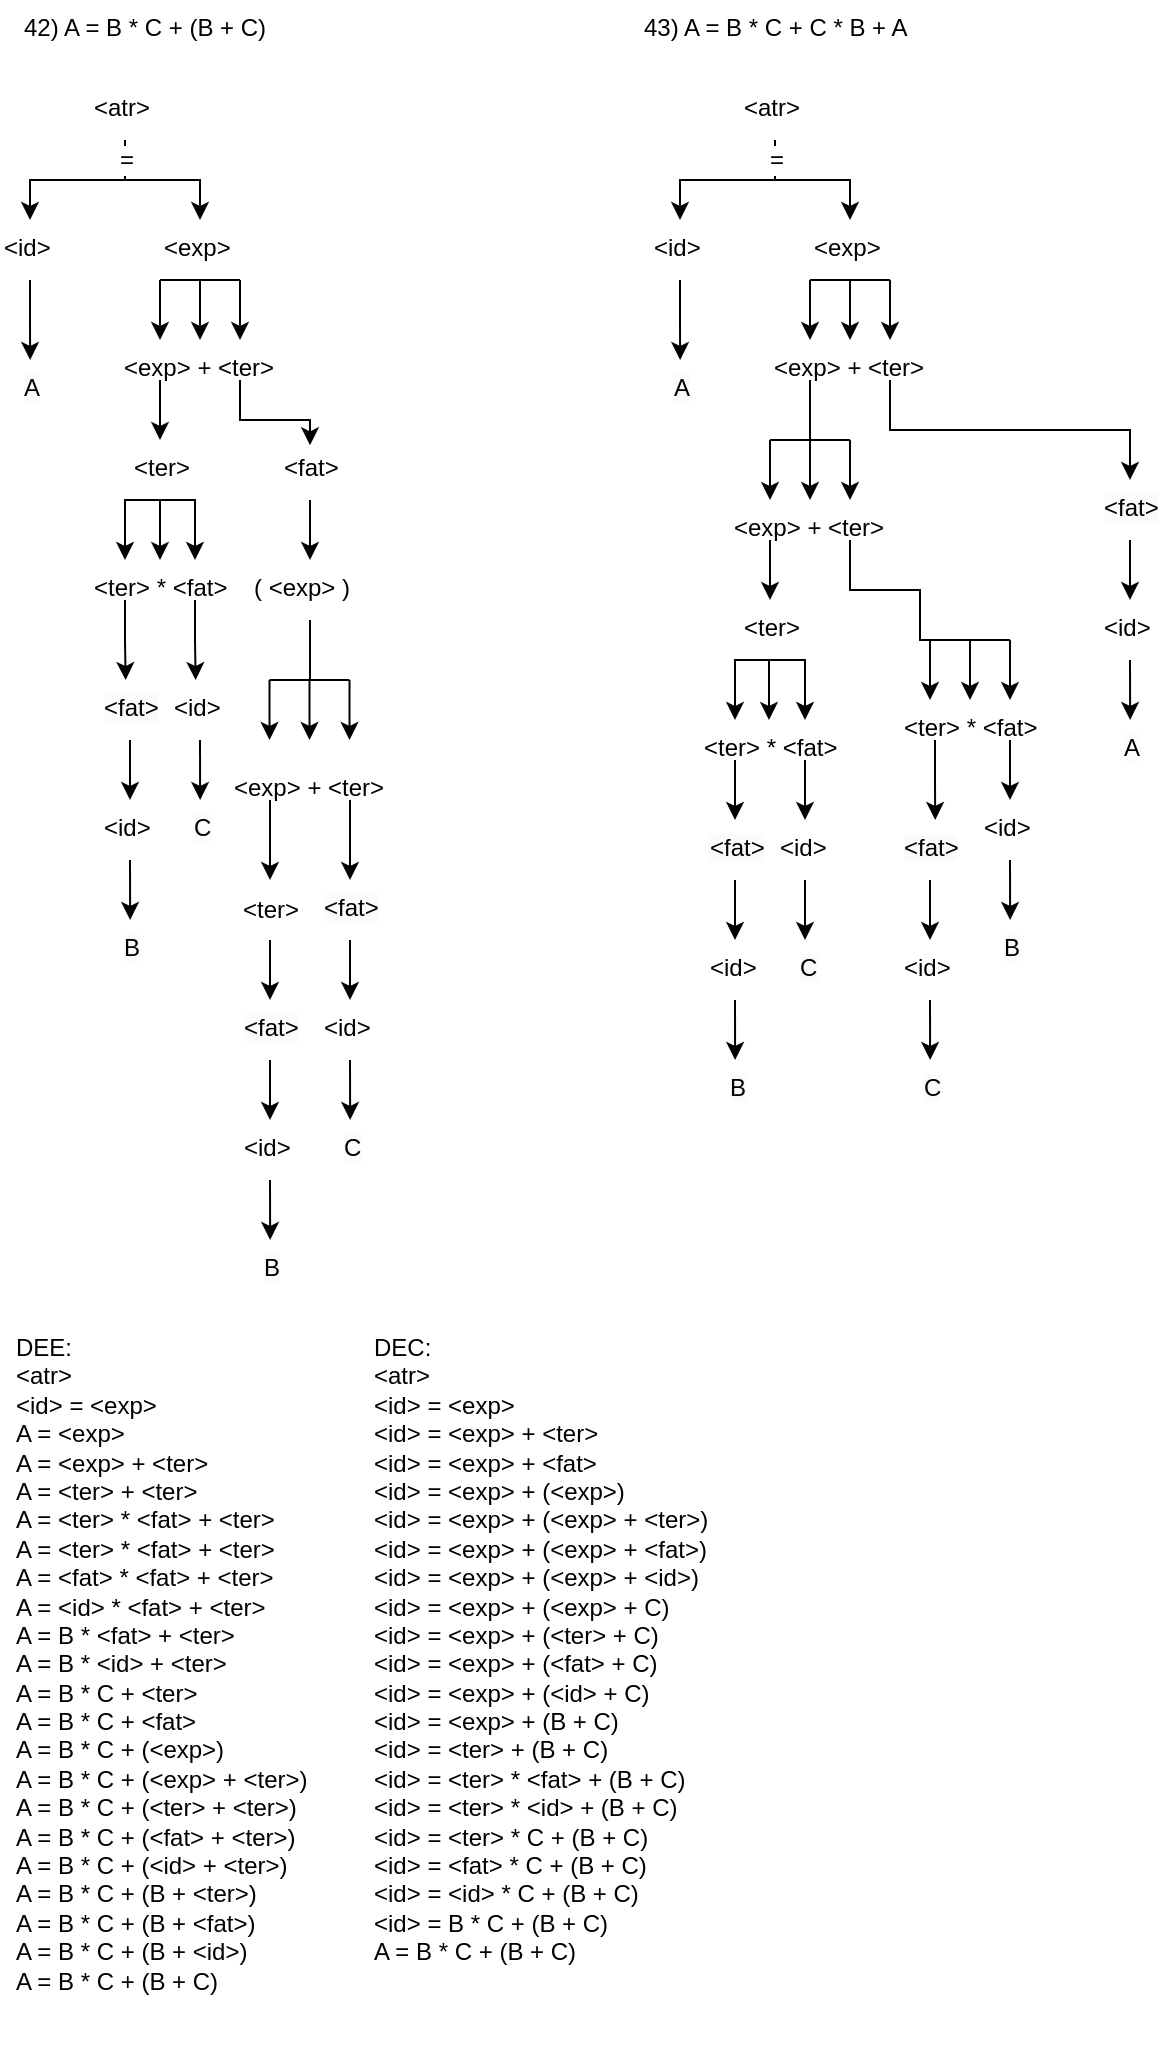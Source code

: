 <mxfile version="24.2.0" type="github">
  <diagram name="Página-1" id="7CKwikOJ7WSuvlhB8NjQ">
    <mxGraphModel dx="868" dy="468" grid="1" gridSize="10" guides="1" tooltips="1" connect="1" arrows="1" fold="1" page="1" pageScale="1" pageWidth="827" pageHeight="1169" math="0" shadow="0">
      <root>
        <mxCell id="0" />
        <mxCell id="1" parent="0" />
        <mxCell id="ya6__EAlXVEsQqQnVI8f-1" value="42) A = B * C + (B + C)" style="text;whiteSpace=wrap;html=1;" parent="1" vertex="1">
          <mxGeometry x="10" width="130" height="40" as="geometry" />
        </mxCell>
        <mxCell id="ya6__EAlXVEsQqQnVI8f-13" style="edgeStyle=orthogonalEdgeStyle;rounded=0;orthogonalLoop=1;jettySize=auto;html=1;exitX=0.5;exitY=1;exitDx=0;exitDy=0;entryX=0.5;entryY=0;entryDx=0;entryDy=0;" parent="1" source="ya6__EAlXVEsQqQnVI8f-2" target="ya6__EAlXVEsQqQnVI8f-3" edge="1">
          <mxGeometry relative="1" as="geometry" />
        </mxCell>
        <mxCell id="ya6__EAlXVEsQqQnVI8f-14" style="edgeStyle=orthogonalEdgeStyle;rounded=0;orthogonalLoop=1;jettySize=auto;html=1;exitX=0.5;exitY=1;exitDx=0;exitDy=0;entryX=0.5;entryY=0;entryDx=0;entryDy=0;" parent="1" source="ya6__EAlXVEsQqQnVI8f-2" target="ya6__EAlXVEsQqQnVI8f-4" edge="1">
          <mxGeometry relative="1" as="geometry">
            <Array as="points">
              <mxPoint x="63" y="90" />
              <mxPoint x="100" y="90" />
            </Array>
          </mxGeometry>
        </mxCell>
        <mxCell id="ya6__EAlXVEsQqQnVI8f-42" value="&lt;font style=&quot;font-size: 12px;&quot;&gt;=&lt;/font&gt;" style="edgeLabel;html=1;align=center;verticalAlign=middle;resizable=0;points=[];" parent="ya6__EAlXVEsQqQnVI8f-14" vertex="1" connectable="0">
          <mxGeometry x="-0.716" y="1" relative="1" as="geometry">
            <mxPoint x="-1" y="-1" as="offset" />
          </mxGeometry>
        </mxCell>
        <mxCell id="ya6__EAlXVEsQqQnVI8f-2" value="&amp;lt;atr&amp;gt;" style="text;whiteSpace=wrap;html=1;" parent="1" vertex="1">
          <mxGeometry x="45" y="40" width="35" height="30" as="geometry" />
        </mxCell>
        <mxCell id="ZCPihoy_lIyPwxzsgWCn-16" style="edgeStyle=orthogonalEdgeStyle;rounded=0;orthogonalLoop=1;jettySize=auto;html=1;exitX=0.5;exitY=1;exitDx=0;exitDy=0;" edge="1" parent="1" source="ya6__EAlXVEsQqQnVI8f-3">
          <mxGeometry relative="1" as="geometry">
            <mxPoint x="15.069" y="180" as="targetPoint" />
          </mxGeometry>
        </mxCell>
        <mxCell id="ya6__EAlXVEsQqQnVI8f-3" value="&amp;lt;id&amp;gt;" style="text;whiteSpace=wrap;html=1;" parent="1" vertex="1">
          <mxGeometry y="110" width="30" height="30" as="geometry" />
        </mxCell>
        <mxCell id="ya6__EAlXVEsQqQnVI8f-17" style="edgeStyle=orthogonalEdgeStyle;rounded=0;orthogonalLoop=1;jettySize=auto;html=1;exitX=0.5;exitY=1;exitDx=0;exitDy=0;entryX=0.5;entryY=0;entryDx=0;entryDy=0;" parent="1" source="ya6__EAlXVEsQqQnVI8f-4" target="ya6__EAlXVEsQqQnVI8f-16" edge="1">
          <mxGeometry relative="1" as="geometry" />
        </mxCell>
        <mxCell id="ya6__EAlXVEsQqQnVI8f-19" style="edgeStyle=orthogonalEdgeStyle;rounded=0;orthogonalLoop=1;jettySize=auto;html=1;exitX=1;exitY=1;exitDx=0;exitDy=0;entryX=0.75;entryY=0;entryDx=0;entryDy=0;" parent="1" source="ya6__EAlXVEsQqQnVI8f-4" target="ya6__EAlXVEsQqQnVI8f-16" edge="1">
          <mxGeometry relative="1" as="geometry" />
        </mxCell>
        <mxCell id="ya6__EAlXVEsQqQnVI8f-21" style="edgeStyle=orthogonalEdgeStyle;rounded=0;orthogonalLoop=1;jettySize=auto;html=1;exitX=0;exitY=1;exitDx=0;exitDy=0;entryX=0.25;entryY=0;entryDx=0;entryDy=0;" parent="1" source="ya6__EAlXVEsQqQnVI8f-4" target="ya6__EAlXVEsQqQnVI8f-16" edge="1">
          <mxGeometry relative="1" as="geometry" />
        </mxCell>
        <mxCell id="ya6__EAlXVEsQqQnVI8f-25" style="edgeStyle=none;rounded=0;orthogonalLoop=1;jettySize=auto;html=1;exitX=0;exitY=1;exitDx=0;exitDy=0;endArrow=none;endFill=0;entryX=1;entryY=1;entryDx=0;entryDy=0;" parent="1" source="ya6__EAlXVEsQqQnVI8f-4" target="ya6__EAlXVEsQqQnVI8f-4" edge="1">
          <mxGeometry relative="1" as="geometry">
            <mxPoint x="130" y="140" as="targetPoint" />
          </mxGeometry>
        </mxCell>
        <mxCell id="ya6__EAlXVEsQqQnVI8f-4" value="&amp;lt;exp&amp;gt;" style="text;whiteSpace=wrap;html=1;" parent="1" vertex="1">
          <mxGeometry x="80" y="110" width="40" height="30" as="geometry" />
        </mxCell>
        <mxCell id="ya6__EAlXVEsQqQnVI8f-45" style="edgeStyle=orthogonalEdgeStyle;rounded=0;orthogonalLoop=1;jettySize=auto;html=1;exitX=0.25;exitY=1;exitDx=0;exitDy=0;" parent="1" source="ya6__EAlXVEsQqQnVI8f-16" edge="1">
          <mxGeometry relative="1" as="geometry">
            <mxPoint x="80" y="220" as="targetPoint" />
          </mxGeometry>
        </mxCell>
        <mxCell id="ya6__EAlXVEsQqQnVI8f-16" value="&amp;lt;exp&amp;gt; + &amp;lt;ter&amp;gt;" style="text;whiteSpace=wrap;html=1;" parent="1" vertex="1">
          <mxGeometry x="60" y="170" width="80" height="20" as="geometry" />
        </mxCell>
        <mxCell id="ya6__EAlXVEsQqQnVI8f-44" style="edgeStyle=orthogonalEdgeStyle;rounded=0;orthogonalLoop=1;jettySize=auto;html=1;exitX=0.5;exitY=1;exitDx=0;exitDy=0;" parent="1" source="ya6__EAlXVEsQqQnVI8f-4" target="ya6__EAlXVEsQqQnVI8f-4" edge="1">
          <mxGeometry relative="1" as="geometry" />
        </mxCell>
        <mxCell id="ya6__EAlXVEsQqQnVI8f-47" style="edgeStyle=orthogonalEdgeStyle;rounded=0;orthogonalLoop=1;jettySize=auto;html=1;exitX=0.5;exitY=1;exitDx=0;exitDy=0;entryX=0.5;entryY=0;entryDx=0;entryDy=0;" parent="1" source="ya6__EAlXVEsQqQnVI8f-51" target="ya6__EAlXVEsQqQnVI8f-52" edge="1">
          <mxGeometry relative="1" as="geometry" />
        </mxCell>
        <mxCell id="ya6__EAlXVEsQqQnVI8f-48" style="edgeStyle=orthogonalEdgeStyle;rounded=0;orthogonalLoop=1;jettySize=auto;html=1;exitX=1;exitY=1;exitDx=0;exitDy=0;entryX=0.75;entryY=0;entryDx=0;entryDy=0;" parent="1" source="ya6__EAlXVEsQqQnVI8f-51" target="ya6__EAlXVEsQqQnVI8f-52" edge="1">
          <mxGeometry relative="1" as="geometry" />
        </mxCell>
        <mxCell id="ya6__EAlXVEsQqQnVI8f-49" style="edgeStyle=orthogonalEdgeStyle;rounded=0;orthogonalLoop=1;jettySize=auto;html=1;exitX=0;exitY=1;exitDx=0;exitDy=0;entryX=0.25;entryY=0;entryDx=0;entryDy=0;" parent="1" source="ya6__EAlXVEsQqQnVI8f-51" target="ya6__EAlXVEsQqQnVI8f-52" edge="1">
          <mxGeometry relative="1" as="geometry" />
        </mxCell>
        <mxCell id="ya6__EAlXVEsQqQnVI8f-50" style="edgeStyle=none;rounded=0;orthogonalLoop=1;jettySize=auto;html=1;exitX=0;exitY=1;exitDx=0;exitDy=0;endArrow=none;endFill=0;entryX=1;entryY=1;entryDx=0;entryDy=0;" parent="1" source="ya6__EAlXVEsQqQnVI8f-51" target="ya6__EAlXVEsQqQnVI8f-51" edge="1">
          <mxGeometry relative="1" as="geometry">
            <mxPoint x="115" y="250" as="targetPoint" />
          </mxGeometry>
        </mxCell>
        <mxCell id="ya6__EAlXVEsQqQnVI8f-51" value="&amp;lt;ter&amp;gt;" style="text;whiteSpace=wrap;html=1;" parent="1" vertex="1">
          <mxGeometry x="65" y="220" width="30" height="30" as="geometry" />
        </mxCell>
        <mxCell id="ZCPihoy_lIyPwxzsgWCn-20" style="edgeStyle=orthogonalEdgeStyle;rounded=0;orthogonalLoop=1;jettySize=auto;html=1;exitX=0.25;exitY=1;exitDx=0;exitDy=0;" edge="1" parent="1" source="ya6__EAlXVEsQqQnVI8f-52">
          <mxGeometry relative="1" as="geometry">
            <mxPoint x="62.833" y="340" as="targetPoint" />
          </mxGeometry>
        </mxCell>
        <mxCell id="ZCPihoy_lIyPwxzsgWCn-21" style="edgeStyle=orthogonalEdgeStyle;rounded=0;orthogonalLoop=1;jettySize=auto;html=1;exitX=0.75;exitY=1;exitDx=0;exitDy=0;" edge="1" parent="1" source="ya6__EAlXVEsQqQnVI8f-52">
          <mxGeometry relative="1" as="geometry">
            <mxPoint x="97.833" y="340" as="targetPoint" />
          </mxGeometry>
        </mxCell>
        <mxCell id="ya6__EAlXVEsQqQnVI8f-52" value="&amp;lt;ter&amp;gt; * &amp;lt;fat&amp;gt;" style="text;whiteSpace=wrap;html=1;" parent="1" vertex="1">
          <mxGeometry x="45" y="280" width="70" height="20" as="geometry" />
        </mxCell>
        <mxCell id="ya6__EAlXVEsQqQnVI8f-53" style="edgeStyle=orthogonalEdgeStyle;rounded=0;orthogonalLoop=1;jettySize=auto;html=1;exitX=0.5;exitY=1;exitDx=0;exitDy=0;" parent="1" source="ya6__EAlXVEsQqQnVI8f-51" target="ya6__EAlXVEsQqQnVI8f-51" edge="1">
          <mxGeometry relative="1" as="geometry" />
        </mxCell>
        <mxCell id="ya6__EAlXVEsQqQnVI8f-70" style="edgeStyle=orthogonalEdgeStyle;rounded=0;orthogonalLoop=1;jettySize=auto;html=1;exitX=0.5;exitY=1;exitDx=0;exitDy=0;" parent="1" source="ya6__EAlXVEsQqQnVI8f-58" target="ya6__EAlXVEsQqQnVI8f-62" edge="1">
          <mxGeometry relative="1" as="geometry" />
        </mxCell>
        <mxCell id="ya6__EAlXVEsQqQnVI8f-58" value="&amp;lt;fat&amp;gt;" style="text;whiteSpace=wrap;html=1;" parent="1" vertex="1">
          <mxGeometry x="140" y="220" width="30" height="30" as="geometry" />
        </mxCell>
        <mxCell id="ya6__EAlXVEsQqQnVI8f-61" style="edgeStyle=orthogonalEdgeStyle;rounded=0;orthogonalLoop=1;jettySize=auto;html=1;exitX=0.75;exitY=1;exitDx=0;exitDy=0;entryX=0.5;entryY=0.089;entryDx=0;entryDy=0;entryPerimeter=0;" parent="1" source="ya6__EAlXVEsQqQnVI8f-16" target="ya6__EAlXVEsQqQnVI8f-58" edge="1">
          <mxGeometry relative="1" as="geometry" />
        </mxCell>
        <mxCell id="ZCPihoy_lIyPwxzsgWCn-12" style="edgeStyle=orthogonalEdgeStyle;rounded=0;orthogonalLoop=1;jettySize=auto;html=1;exitX=0.5;exitY=1;exitDx=0;exitDy=0;endArrow=none;endFill=0;" edge="1" parent="1" source="ya6__EAlXVEsQqQnVI8f-62">
          <mxGeometry relative="1" as="geometry">
            <mxPoint x="155" y="340" as="targetPoint" />
          </mxGeometry>
        </mxCell>
        <mxCell id="ya6__EAlXVEsQqQnVI8f-62" value="( &amp;lt;exp&amp;gt; )" style="text;whiteSpace=wrap;html=1;" parent="1" vertex="1">
          <mxGeometry x="125" y="280" width="60" height="30" as="geometry" />
        </mxCell>
        <mxCell id="ZCPihoy_lIyPwxzsgWCn-1" style="edgeStyle=orthogonalEdgeStyle;rounded=0;orthogonalLoop=1;jettySize=auto;html=1;exitX=0.5;exitY=1;exitDx=0;exitDy=0;entryX=0.5;entryY=0;entryDx=0;entryDy=0;" edge="1" parent="1">
          <mxGeometry relative="1" as="geometry">
            <mxPoint x="154.76" y="340" as="sourcePoint" />
            <mxPoint x="154.76" y="370" as="targetPoint" />
          </mxGeometry>
        </mxCell>
        <mxCell id="ZCPihoy_lIyPwxzsgWCn-2" style="edgeStyle=orthogonalEdgeStyle;rounded=0;orthogonalLoop=1;jettySize=auto;html=1;exitX=1;exitY=1;exitDx=0;exitDy=0;entryX=0.75;entryY=0;entryDx=0;entryDy=0;" edge="1" parent="1">
          <mxGeometry relative="1" as="geometry">
            <mxPoint x="174.76" y="340" as="sourcePoint" />
            <mxPoint x="174.76" y="370" as="targetPoint" />
          </mxGeometry>
        </mxCell>
        <mxCell id="ZCPihoy_lIyPwxzsgWCn-3" style="edgeStyle=orthogonalEdgeStyle;rounded=0;orthogonalLoop=1;jettySize=auto;html=1;exitX=0;exitY=1;exitDx=0;exitDy=0;entryX=0.25;entryY=0;entryDx=0;entryDy=0;" edge="1" parent="1">
          <mxGeometry relative="1" as="geometry">
            <mxPoint x="134.76" y="340" as="sourcePoint" />
            <mxPoint x="134.76" y="370" as="targetPoint" />
          </mxGeometry>
        </mxCell>
        <mxCell id="ZCPihoy_lIyPwxzsgWCn-4" style="edgeStyle=none;rounded=0;orthogonalLoop=1;jettySize=auto;html=1;exitX=0;exitY=1;exitDx=0;exitDy=0;endArrow=none;endFill=0;entryX=1;entryY=1;entryDx=0;entryDy=0;" edge="1" parent="1">
          <mxGeometry relative="1" as="geometry">
            <mxPoint x="174.76" y="340" as="targetPoint" />
            <mxPoint x="134.76" y="340" as="sourcePoint" />
          </mxGeometry>
        </mxCell>
        <mxCell id="ZCPihoy_lIyPwxzsgWCn-36" style="edgeStyle=orthogonalEdgeStyle;rounded=0;orthogonalLoop=1;jettySize=auto;html=1;exitX=0.25;exitY=1;exitDx=0;exitDy=0;" edge="1" parent="1" source="ZCPihoy_lIyPwxzsgWCn-6" target="ZCPihoy_lIyPwxzsgWCn-35">
          <mxGeometry relative="1" as="geometry" />
        </mxCell>
        <mxCell id="ZCPihoy_lIyPwxzsgWCn-50" style="edgeStyle=orthogonalEdgeStyle;rounded=0;orthogonalLoop=1;jettySize=auto;html=1;exitX=0.75;exitY=1;exitDx=0;exitDy=0;entryX=0.5;entryY=0;entryDx=0;entryDy=0;" edge="1" parent="1" source="ZCPihoy_lIyPwxzsgWCn-6" target="ZCPihoy_lIyPwxzsgWCn-46">
          <mxGeometry relative="1" as="geometry" />
        </mxCell>
        <mxCell id="ZCPihoy_lIyPwxzsgWCn-6" value="&amp;lt;exp&amp;gt; + &amp;lt;ter&amp;gt;" style="text;whiteSpace=wrap;html=1;" vertex="1" parent="1">
          <mxGeometry x="115" y="380" width="80" height="20" as="geometry" />
        </mxCell>
        <mxCell id="ZCPihoy_lIyPwxzsgWCn-7" style="edgeStyle=orthogonalEdgeStyle;rounded=0;orthogonalLoop=1;jettySize=auto;html=1;exitX=0.5;exitY=1;exitDx=0;exitDy=0;" edge="1" parent="1">
          <mxGeometry relative="1" as="geometry">
            <mxPoint x="154.76" y="340" as="sourcePoint" />
            <mxPoint x="154.76" y="340" as="targetPoint" />
          </mxGeometry>
        </mxCell>
        <mxCell id="ZCPihoy_lIyPwxzsgWCn-17" value="&lt;span style=&quot;color: rgb(0, 0, 0); font-family: Helvetica; font-size: 12px; font-style: normal; font-variant-ligatures: normal; font-variant-caps: normal; font-weight: 400; letter-spacing: normal; orphans: 2; text-align: left; text-indent: 0px; text-transform: none; widows: 2; word-spacing: 0px; -webkit-text-stroke-width: 0px; white-space: normal; background-color: rgb(251, 251, 251); text-decoration-thickness: initial; text-decoration-style: initial; text-decoration-color: initial; display: inline !important; float: none;&quot;&gt;A&lt;/span&gt;" style="text;whiteSpace=wrap;html=1;" vertex="1" parent="1">
          <mxGeometry x="10" y="180" width="10" height="30" as="geometry" />
        </mxCell>
        <mxCell id="ZCPihoy_lIyPwxzsgWCn-26" style="edgeStyle=orthogonalEdgeStyle;rounded=0;orthogonalLoop=1;jettySize=auto;html=1;exitX=0.5;exitY=1;exitDx=0;exitDy=0;entryX=0.5;entryY=0;entryDx=0;entryDy=0;" edge="1" parent="1" source="ZCPihoy_lIyPwxzsgWCn-22" target="ZCPihoy_lIyPwxzsgWCn-24">
          <mxGeometry relative="1" as="geometry" />
        </mxCell>
        <mxCell id="ZCPihoy_lIyPwxzsgWCn-22" value="&lt;span style=&quot;color: rgb(0, 0, 0); font-family: Helvetica; font-size: 12px; font-style: normal; font-variant-ligatures: normal; font-variant-caps: normal; font-weight: 400; letter-spacing: normal; orphans: 2; text-align: left; text-indent: 0px; text-transform: none; widows: 2; word-spacing: 0px; -webkit-text-stroke-width: 0px; white-space: normal; background-color: rgb(251, 251, 251); text-decoration-thickness: initial; text-decoration-style: initial; text-decoration-color: initial; display: inline !important; float: none;&quot;&gt;&amp;lt;fat&amp;gt;&lt;/span&gt;" style="text;whiteSpace=wrap;html=1;" vertex="1" parent="1">
          <mxGeometry x="50" y="340" width="30" height="30" as="geometry" />
        </mxCell>
        <mxCell id="ZCPihoy_lIyPwxzsgWCn-23" style="edgeStyle=orthogonalEdgeStyle;rounded=0;orthogonalLoop=1;jettySize=auto;html=1;exitX=0.5;exitY=1;exitDx=0;exitDy=0;" edge="1" parent="1" source="ZCPihoy_lIyPwxzsgWCn-24">
          <mxGeometry relative="1" as="geometry">
            <mxPoint x="65.069" y="460" as="targetPoint" />
          </mxGeometry>
        </mxCell>
        <mxCell id="ZCPihoy_lIyPwxzsgWCn-24" value="&amp;lt;id&amp;gt;" style="text;whiteSpace=wrap;html=1;" vertex="1" parent="1">
          <mxGeometry x="50" y="400" width="30" height="30" as="geometry" />
        </mxCell>
        <mxCell id="ZCPihoy_lIyPwxzsgWCn-25" value="&lt;span style=&quot;color: rgb(0, 0, 0); font-family: Helvetica; font-size: 12px; font-style: normal; font-variant-ligatures: normal; font-variant-caps: normal; font-weight: 400; letter-spacing: normal; orphans: 2; text-align: left; text-indent: 0px; text-transform: none; widows: 2; word-spacing: 0px; -webkit-text-stroke-width: 0px; white-space: normal; background-color: rgb(251, 251, 251); text-decoration-thickness: initial; text-decoration-style: initial; text-decoration-color: initial; display: inline !important; float: none;&quot;&gt;B&lt;/span&gt;" style="text;whiteSpace=wrap;html=1;" vertex="1" parent="1">
          <mxGeometry x="60" y="460" width="10" height="30" as="geometry" />
        </mxCell>
        <mxCell id="ZCPihoy_lIyPwxzsgWCn-27" style="edgeStyle=orthogonalEdgeStyle;rounded=0;orthogonalLoop=1;jettySize=auto;html=1;exitX=0.5;exitY=1;exitDx=0;exitDy=0;" edge="1" parent="1" source="ZCPihoy_lIyPwxzsgWCn-28">
          <mxGeometry relative="1" as="geometry">
            <mxPoint x="100.069" y="400" as="targetPoint" />
          </mxGeometry>
        </mxCell>
        <mxCell id="ZCPihoy_lIyPwxzsgWCn-28" value="&amp;lt;id&amp;gt;" style="text;whiteSpace=wrap;html=1;" vertex="1" parent="1">
          <mxGeometry x="85" y="340" width="30" height="30" as="geometry" />
        </mxCell>
        <mxCell id="ZCPihoy_lIyPwxzsgWCn-29" value="&lt;span style=&quot;color: rgb(0, 0, 0); font-family: Helvetica; font-size: 12px; font-style: normal; font-variant-ligatures: normal; font-variant-caps: normal; font-weight: 400; letter-spacing: normal; orphans: 2; text-align: left; text-indent: 0px; text-transform: none; widows: 2; word-spacing: 0px; -webkit-text-stroke-width: 0px; white-space: normal; background-color: rgb(251, 251, 251); text-decoration-thickness: initial; text-decoration-style: initial; text-decoration-color: initial; display: inline !important; float: none;&quot;&gt;C&lt;/span&gt;" style="text;whiteSpace=wrap;html=1;" vertex="1" parent="1">
          <mxGeometry x="95" y="400" width="10" height="30" as="geometry" />
        </mxCell>
        <mxCell id="ZCPihoy_lIyPwxzsgWCn-30" style="edgeStyle=orthogonalEdgeStyle;rounded=0;orthogonalLoop=1;jettySize=auto;html=1;exitX=0.5;exitY=1;exitDx=0;exitDy=0;entryX=0.5;entryY=0;entryDx=0;entryDy=0;" edge="1" parent="1" source="ZCPihoy_lIyPwxzsgWCn-31" target="ZCPihoy_lIyPwxzsgWCn-33">
          <mxGeometry relative="1" as="geometry" />
        </mxCell>
        <mxCell id="ZCPihoy_lIyPwxzsgWCn-31" value="&lt;span style=&quot;color: rgb(0, 0, 0); font-family: Helvetica; font-size: 12px; font-style: normal; font-variant-ligatures: normal; font-variant-caps: normal; font-weight: 400; letter-spacing: normal; orphans: 2; text-align: left; text-indent: 0px; text-transform: none; widows: 2; word-spacing: 0px; -webkit-text-stroke-width: 0px; white-space: normal; background-color: rgb(251, 251, 251); text-decoration-thickness: initial; text-decoration-style: initial; text-decoration-color: initial; display: inline !important; float: none;&quot;&gt;&amp;lt;fat&amp;gt;&lt;/span&gt;" style="text;whiteSpace=wrap;html=1;" vertex="1" parent="1">
          <mxGeometry x="120" y="500" width="30" height="30" as="geometry" />
        </mxCell>
        <mxCell id="ZCPihoy_lIyPwxzsgWCn-32" style="edgeStyle=orthogonalEdgeStyle;rounded=0;orthogonalLoop=1;jettySize=auto;html=1;exitX=0.5;exitY=1;exitDx=0;exitDy=0;" edge="1" parent="1" source="ZCPihoy_lIyPwxzsgWCn-33">
          <mxGeometry relative="1" as="geometry">
            <mxPoint x="135.069" y="620" as="targetPoint" />
          </mxGeometry>
        </mxCell>
        <mxCell id="ZCPihoy_lIyPwxzsgWCn-33" value="&amp;lt;id&amp;gt;" style="text;whiteSpace=wrap;html=1;" vertex="1" parent="1">
          <mxGeometry x="120" y="560" width="30" height="30" as="geometry" />
        </mxCell>
        <mxCell id="ZCPihoy_lIyPwxzsgWCn-34" value="&lt;span style=&quot;color: rgb(0, 0, 0); font-family: Helvetica; font-size: 12px; font-style: normal; font-variant-ligatures: normal; font-variant-caps: normal; font-weight: 400; letter-spacing: normal; orphans: 2; text-align: left; text-indent: 0px; text-transform: none; widows: 2; word-spacing: 0px; -webkit-text-stroke-width: 0px; white-space: normal; background-color: rgb(251, 251, 251); text-decoration-thickness: initial; text-decoration-style: initial; text-decoration-color: initial; display: inline !important; float: none;&quot;&gt;B&lt;/span&gt;" style="text;whiteSpace=wrap;html=1;" vertex="1" parent="1">
          <mxGeometry x="130" y="620" width="10" height="30" as="geometry" />
        </mxCell>
        <mxCell id="ZCPihoy_lIyPwxzsgWCn-39" style="edgeStyle=orthogonalEdgeStyle;rounded=0;orthogonalLoop=1;jettySize=auto;html=1;" edge="1" parent="1" source="ZCPihoy_lIyPwxzsgWCn-35" target="ZCPihoy_lIyPwxzsgWCn-31">
          <mxGeometry relative="1" as="geometry" />
        </mxCell>
        <mxCell id="ZCPihoy_lIyPwxzsgWCn-35" value="&amp;lt;ter&amp;gt;" style="text;html=1;align=center;verticalAlign=middle;resizable=0;points=[];autosize=1;strokeColor=none;fillColor=none;" vertex="1" parent="1">
          <mxGeometry x="110" y="440" width="50" height="30" as="geometry" />
        </mxCell>
        <mxCell id="ZCPihoy_lIyPwxzsgWCn-45" style="edgeStyle=orthogonalEdgeStyle;rounded=0;orthogonalLoop=1;jettySize=auto;html=1;exitX=0.5;exitY=1;exitDx=0;exitDy=0;entryX=0.5;entryY=0;entryDx=0;entryDy=0;" edge="1" parent="1" source="ZCPihoy_lIyPwxzsgWCn-46" target="ZCPihoy_lIyPwxzsgWCn-48">
          <mxGeometry relative="1" as="geometry" />
        </mxCell>
        <mxCell id="ZCPihoy_lIyPwxzsgWCn-46" value="&lt;span style=&quot;color: rgb(0, 0, 0); font-family: Helvetica; font-size: 12px; font-style: normal; font-variant-ligatures: normal; font-variant-caps: normal; font-weight: 400; letter-spacing: normal; orphans: 2; text-align: left; text-indent: 0px; text-transform: none; widows: 2; word-spacing: 0px; -webkit-text-stroke-width: 0px; white-space: normal; background-color: rgb(251, 251, 251); text-decoration-thickness: initial; text-decoration-style: initial; text-decoration-color: initial; display: inline !important; float: none;&quot;&gt;&amp;lt;fat&amp;gt;&lt;/span&gt;" style="text;whiteSpace=wrap;html=1;" vertex="1" parent="1">
          <mxGeometry x="160" y="440" width="30" height="30" as="geometry" />
        </mxCell>
        <mxCell id="ZCPihoy_lIyPwxzsgWCn-47" style="edgeStyle=orthogonalEdgeStyle;rounded=0;orthogonalLoop=1;jettySize=auto;html=1;exitX=0.5;exitY=1;exitDx=0;exitDy=0;" edge="1" parent="1" source="ZCPihoy_lIyPwxzsgWCn-48">
          <mxGeometry relative="1" as="geometry">
            <mxPoint x="175.069" y="560" as="targetPoint" />
          </mxGeometry>
        </mxCell>
        <mxCell id="ZCPihoy_lIyPwxzsgWCn-48" value="&amp;lt;id&amp;gt;" style="text;whiteSpace=wrap;html=1;" vertex="1" parent="1">
          <mxGeometry x="160" y="500" width="30" height="30" as="geometry" />
        </mxCell>
        <mxCell id="ZCPihoy_lIyPwxzsgWCn-49" value="&lt;span style=&quot;color: rgb(0, 0, 0); font-family: Helvetica; font-size: 12px; font-style: normal; font-variant-ligatures: normal; font-variant-caps: normal; font-weight: 400; letter-spacing: normal; orphans: 2; text-align: left; text-indent: 0px; text-transform: none; widows: 2; word-spacing: 0px; -webkit-text-stroke-width: 0px; white-space: normal; background-color: rgb(251, 251, 251); text-decoration-thickness: initial; text-decoration-style: initial; text-decoration-color: initial; display: inline !important; float: none;&quot;&gt;C&lt;/span&gt;" style="text;whiteSpace=wrap;html=1;" vertex="1" parent="1">
          <mxGeometry x="170" y="560" width="10" height="30" as="geometry" />
        </mxCell>
        <mxCell id="ZCPihoy_lIyPwxzsgWCn-53" value="DEE:&lt;span style=&quot;background-color: initial; white-space: pre;&quot;&gt;&#x9;&lt;/span&gt;&lt;span style=&quot;background-color: initial; white-space: pre;&quot;&gt;&#x9;&lt;/span&gt;&lt;span style=&quot;background-color: initial; white-space: pre;&quot;&gt;&#x9;&lt;/span&gt;&lt;span style=&quot;background-color: initial; white-space: pre;&quot;&gt;&#x9;&lt;/span&gt;&lt;div&gt;&amp;lt;atr&amp;gt;&lt;br&gt;&amp;lt;id&amp;gt; = &amp;lt;exp&amp;gt;&lt;div&gt;A = &amp;lt;exp&amp;gt;&lt;/div&gt;&lt;div&gt;A = &amp;lt;exp&amp;gt; + &amp;lt;ter&amp;gt;&lt;/div&gt;&lt;div&gt;A = &amp;lt;ter&amp;gt; + &amp;lt;ter&amp;gt;&lt;/div&gt;&lt;div&gt;A = &amp;lt;ter&amp;gt; * &amp;lt;fat&amp;gt; + &amp;lt;ter&amp;gt;&lt;/div&gt;&lt;div&gt;A = &amp;lt;ter&amp;gt; * &amp;lt;fat&amp;gt; + &amp;lt;ter&amp;gt;&lt;/div&gt;&lt;div&gt;A = &amp;lt;fat&amp;gt; * &amp;lt;fat&amp;gt; + &amp;lt;ter&amp;gt;&lt;/div&gt;&lt;div&gt;A = &amp;lt;id&amp;gt; * &amp;lt;fat&amp;gt; + &amp;lt;ter&amp;gt;&lt;/div&gt;&lt;div&gt;A = B * &amp;lt;fat&amp;gt; + &amp;lt;ter&amp;gt;&lt;/div&gt;&lt;div&gt;A = B * &amp;lt;id&amp;gt; + &amp;lt;ter&amp;gt;&lt;/div&gt;&lt;div&gt;A = B * C + &amp;lt;ter&amp;gt;&lt;/div&gt;&lt;div&gt;A = B * C + &amp;lt;fat&amp;gt;&lt;/div&gt;&lt;div&gt;A = B * C + (&amp;lt;exp&amp;gt;)&lt;/div&gt;&lt;div&gt;A = B * C + (&amp;lt;exp&amp;gt; + &amp;lt;ter&amp;gt;)&lt;/div&gt;&lt;div&gt;A = B * C + (&amp;lt;ter&amp;gt; + &amp;lt;ter&amp;gt;)&lt;/div&gt;&lt;div&gt;A = B * C + (&amp;lt;fat&amp;gt; + &amp;lt;ter&amp;gt;)&lt;/div&gt;&lt;div&gt;A = B * C + (&amp;lt;id&amp;gt; + &amp;lt;ter&amp;gt;)&lt;/div&gt;&lt;div&gt;A = B * C + (B + &amp;lt;ter&amp;gt;)&lt;/div&gt;&lt;div&gt;A = B * C + (B + &amp;lt;fat&amp;gt;)&lt;/div&gt;&lt;div&gt;A = B * C + (B + &amp;lt;id&amp;gt;)&lt;/div&gt;&lt;div&gt;A = B * C + (B + C)&lt;br&gt;&lt;br&gt;&lt;/div&gt;&lt;/div&gt;" style="text;html=1;whiteSpace=wrap;overflow=hidden;rounded=0;" vertex="1" parent="1">
          <mxGeometry x="6" y="660" width="164" height="360" as="geometry" />
        </mxCell>
        <mxCell id="ZCPihoy_lIyPwxzsgWCn-54" value="DEC:&lt;span style=&quot;background-color: initial; white-space: pre;&quot;&gt;&#x9;&lt;/span&gt;&lt;span style=&quot;background-color: initial; white-space: pre;&quot;&gt;&#x9;&lt;/span&gt;&lt;span style=&quot;background-color: initial; white-space: pre;&quot;&gt;&#x9;&lt;/span&gt;&lt;span style=&quot;background-color: initial; white-space: pre;&quot;&gt;&#x9;&lt;/span&gt;&lt;div&gt;&amp;lt;atr&amp;gt;&lt;br&gt;&amp;lt;id&amp;gt; = &amp;lt;exp&amp;gt;&lt;div&gt;&amp;lt;id&amp;gt; =&amp;nbsp;&lt;span style=&quot;background-color: initial;&quot;&gt;&amp;lt;exp&amp;gt; + &amp;lt;ter&amp;gt;&lt;br&gt;&lt;/span&gt;&amp;lt;id&amp;gt; =&amp;nbsp;&lt;span style=&quot;background-color: initial;&quot;&gt;&amp;lt;exp&amp;gt; + &amp;lt;fat&amp;gt;&lt;/span&gt;&lt;span style=&quot;background-color: initial;&quot;&gt;&lt;br&gt;&lt;/span&gt;&lt;/div&gt;&lt;/div&gt;&lt;div&gt;&amp;lt;id&amp;gt; =&amp;nbsp;&lt;span style=&quot;background-color: initial;&quot;&gt;&amp;lt;exp&amp;gt; + (&amp;lt;exp&amp;gt;)&lt;/span&gt;&lt;span style=&quot;background-color: initial;&quot;&gt;&lt;br&gt;&lt;/span&gt;&lt;/div&gt;&lt;div&gt;&amp;lt;id&amp;gt; =&amp;nbsp;&lt;span style=&quot;background-color: initial;&quot;&gt;&amp;lt;exp&amp;gt; + (&amp;lt;exp&amp;gt; + &amp;lt;ter&amp;gt;)&lt;/span&gt;&lt;span style=&quot;background-color: initial;&quot;&gt;&lt;br&gt;&lt;/span&gt;&lt;/div&gt;&lt;div&gt;&amp;lt;id&amp;gt; =&amp;nbsp;&lt;span style=&quot;background-color: initial;&quot;&gt;&amp;lt;exp&amp;gt; + (&amp;lt;exp&amp;gt; + &amp;lt;fat&amp;gt;)&lt;/span&gt;&lt;span style=&quot;background-color: initial;&quot;&gt;&lt;br&gt;&lt;/span&gt;&lt;/div&gt;&lt;div&gt;&amp;lt;id&amp;gt; =&amp;nbsp;&lt;span style=&quot;background-color: initial;&quot;&gt;&amp;lt;exp&amp;gt; + (&amp;lt;exp&amp;gt; + &amp;lt;id&amp;gt;)&lt;/span&gt;&lt;span style=&quot;background-color: initial;&quot;&gt;&lt;br&gt;&lt;/span&gt;&lt;/div&gt;&lt;div&gt;&amp;lt;id&amp;gt; =&amp;nbsp;&lt;span style=&quot;background-color: initial;&quot;&gt;&amp;lt;exp&amp;gt; + (&amp;lt;exp&amp;gt; + C)&lt;/span&gt;&lt;span style=&quot;background-color: initial;&quot;&gt;&lt;br&gt;&lt;/span&gt;&lt;/div&gt;&lt;div&gt;&amp;lt;id&amp;gt; =&amp;nbsp;&lt;span style=&quot;background-color: initial;&quot;&gt;&amp;lt;exp&amp;gt; + (&amp;lt;ter&amp;gt; + C)&lt;/span&gt;&lt;span style=&quot;background-color: initial;&quot;&gt;&lt;br&gt;&lt;/span&gt;&lt;/div&gt;&lt;div&gt;&amp;lt;id&amp;gt; =&amp;nbsp;&lt;span style=&quot;background-color: initial;&quot;&gt;&amp;lt;exp&amp;gt; + (&amp;lt;fat&amp;gt; + C)&lt;/span&gt;&lt;span style=&quot;background-color: initial;&quot;&gt;&lt;br&gt;&lt;/span&gt;&lt;/div&gt;&lt;div&gt;&amp;lt;id&amp;gt; =&amp;nbsp;&lt;span style=&quot;background-color: initial;&quot;&gt;&amp;lt;exp&amp;gt; + (&amp;lt;id&amp;gt; + C)&lt;/span&gt;&lt;span style=&quot;background-color: initial;&quot;&gt;&lt;br&gt;&lt;/span&gt;&lt;/div&gt;&lt;div&gt;&amp;lt;id&amp;gt; =&amp;nbsp;&lt;span style=&quot;background-color: initial;&quot;&gt;&amp;lt;exp&amp;gt; + (B + C)&lt;/span&gt;&lt;span style=&quot;background-color: initial;&quot;&gt;&lt;br&gt;&lt;/span&gt;&lt;/div&gt;&lt;div&gt;&amp;lt;id&amp;gt; =&amp;nbsp;&lt;span style=&quot;background-color: initial;&quot;&gt;&amp;lt;ter&amp;gt; + (B + C)&lt;/span&gt;&lt;span style=&quot;background-color: initial;&quot;&gt;&lt;br&gt;&lt;/span&gt;&lt;/div&gt;&lt;div&gt;&amp;lt;id&amp;gt; =&amp;nbsp;&lt;span style=&quot;background-color: initial;&quot;&gt;&amp;lt;ter&amp;gt; * &amp;lt;fat&amp;gt; + (B + C)&lt;/span&gt;&lt;span style=&quot;background-color: initial;&quot;&gt;&lt;br&gt;&lt;/span&gt;&lt;/div&gt;&lt;div&gt;&amp;lt;id&amp;gt; =&amp;nbsp;&lt;span style=&quot;background-color: initial;&quot;&gt;&amp;lt;ter&amp;gt; * &amp;lt;id&amp;gt; + (B + C)&lt;/span&gt;&lt;span style=&quot;background-color: initial;&quot;&gt;&lt;br&gt;&lt;/span&gt;&lt;/div&gt;&lt;div&gt;&amp;lt;id&amp;gt; =&amp;nbsp;&lt;span style=&quot;background-color: initial;&quot;&gt;&amp;lt;ter&amp;gt; * C + (B + C)&lt;/span&gt;&lt;span style=&quot;background-color: initial;&quot;&gt;&lt;br&gt;&lt;/span&gt;&lt;/div&gt;&lt;div&gt;&amp;lt;id&amp;gt; =&amp;nbsp;&lt;span style=&quot;background-color: initial;&quot;&gt;&amp;lt;fat&amp;gt; * C + (B + C)&lt;/span&gt;&lt;span style=&quot;background-color: initial;&quot;&gt;&lt;br&gt;&lt;/span&gt;&lt;/div&gt;&lt;div&gt;&amp;lt;id&amp;gt; =&amp;nbsp;&lt;span style=&quot;background-color: initial;&quot;&gt;&amp;lt;id&amp;gt; * C + (B + C)&lt;/span&gt;&lt;span style=&quot;background-color: initial;&quot;&gt;&lt;br&gt;&lt;/span&gt;&lt;/div&gt;&lt;div&gt;&amp;lt;id&amp;gt; =&amp;nbsp;&lt;span style=&quot;background-color: initial;&quot;&gt;B * C + (B + C)&lt;/span&gt;&lt;span style=&quot;background-color: initial;&quot;&gt;&lt;br&gt;&lt;/span&gt;&lt;/div&gt;&lt;div&gt;A =&amp;nbsp;&lt;span style=&quot;background-color: initial;&quot;&gt;B * C + (B + C)&lt;/span&gt;&lt;/div&gt;" style="text;html=1;whiteSpace=wrap;overflow=hidden;rounded=0;" vertex="1" parent="1">
          <mxGeometry x="185" y="660" width="200" height="360" as="geometry" />
        </mxCell>
        <mxCell id="ZCPihoy_lIyPwxzsgWCn-56" value="43)  A = B * C + C * B + A" style="text;whiteSpace=wrap;html=1;" vertex="1" parent="1">
          <mxGeometry x="320" width="150" height="40" as="geometry" />
        </mxCell>
        <mxCell id="ZCPihoy_lIyPwxzsgWCn-70" style="edgeStyle=orthogonalEdgeStyle;rounded=0;orthogonalLoop=1;jettySize=auto;html=1;exitX=0.5;exitY=1;exitDx=0;exitDy=0;entryX=0.5;entryY=0;entryDx=0;entryDy=0;" edge="1" parent="1" source="ZCPihoy_lIyPwxzsgWCn-73" target="ZCPihoy_lIyPwxzsgWCn-75">
          <mxGeometry relative="1" as="geometry" />
        </mxCell>
        <mxCell id="ZCPihoy_lIyPwxzsgWCn-71" style="edgeStyle=orthogonalEdgeStyle;rounded=0;orthogonalLoop=1;jettySize=auto;html=1;exitX=0.5;exitY=1;exitDx=0;exitDy=0;entryX=0.5;entryY=0;entryDx=0;entryDy=0;" edge="1" parent="1" source="ZCPihoy_lIyPwxzsgWCn-73" target="ZCPihoy_lIyPwxzsgWCn-80">
          <mxGeometry relative="1" as="geometry">
            <Array as="points">
              <mxPoint x="388" y="90" />
              <mxPoint x="425" y="90" />
            </Array>
          </mxGeometry>
        </mxCell>
        <mxCell id="ZCPihoy_lIyPwxzsgWCn-72" value="&lt;font style=&quot;font-size: 12px;&quot;&gt;=&lt;/font&gt;" style="edgeLabel;html=1;align=center;verticalAlign=middle;resizable=0;points=[];" vertex="1" connectable="0" parent="ZCPihoy_lIyPwxzsgWCn-71">
          <mxGeometry x="-0.716" y="1" relative="1" as="geometry">
            <mxPoint x="-1" y="-1" as="offset" />
          </mxGeometry>
        </mxCell>
        <mxCell id="ZCPihoy_lIyPwxzsgWCn-73" value="&amp;lt;atr&amp;gt;" style="text;whiteSpace=wrap;html=1;" vertex="1" parent="1">
          <mxGeometry x="370" y="40" width="35" height="30" as="geometry" />
        </mxCell>
        <mxCell id="ZCPihoy_lIyPwxzsgWCn-74" style="edgeStyle=orthogonalEdgeStyle;rounded=0;orthogonalLoop=1;jettySize=auto;html=1;exitX=0.5;exitY=1;exitDx=0;exitDy=0;" edge="1" parent="1" source="ZCPihoy_lIyPwxzsgWCn-75">
          <mxGeometry relative="1" as="geometry">
            <mxPoint x="340.069" y="180" as="targetPoint" />
          </mxGeometry>
        </mxCell>
        <mxCell id="ZCPihoy_lIyPwxzsgWCn-75" value="&amp;lt;id&amp;gt;" style="text;whiteSpace=wrap;html=1;" vertex="1" parent="1">
          <mxGeometry x="325" y="110" width="30" height="30" as="geometry" />
        </mxCell>
        <mxCell id="ZCPihoy_lIyPwxzsgWCn-76" style="edgeStyle=orthogonalEdgeStyle;rounded=0;orthogonalLoop=1;jettySize=auto;html=1;exitX=0.5;exitY=1;exitDx=0;exitDy=0;entryX=0.5;entryY=0;entryDx=0;entryDy=0;" edge="1" parent="1" source="ZCPihoy_lIyPwxzsgWCn-80" target="ZCPihoy_lIyPwxzsgWCn-81">
          <mxGeometry relative="1" as="geometry" />
        </mxCell>
        <mxCell id="ZCPihoy_lIyPwxzsgWCn-77" style="edgeStyle=orthogonalEdgeStyle;rounded=0;orthogonalLoop=1;jettySize=auto;html=1;exitX=1;exitY=1;exitDx=0;exitDy=0;entryX=0.75;entryY=0;entryDx=0;entryDy=0;" edge="1" parent="1" source="ZCPihoy_lIyPwxzsgWCn-80" target="ZCPihoy_lIyPwxzsgWCn-81">
          <mxGeometry relative="1" as="geometry" />
        </mxCell>
        <mxCell id="ZCPihoy_lIyPwxzsgWCn-78" style="edgeStyle=orthogonalEdgeStyle;rounded=0;orthogonalLoop=1;jettySize=auto;html=1;exitX=0;exitY=1;exitDx=0;exitDy=0;entryX=0.25;entryY=0;entryDx=0;entryDy=0;" edge="1" parent="1" source="ZCPihoy_lIyPwxzsgWCn-80" target="ZCPihoy_lIyPwxzsgWCn-81">
          <mxGeometry relative="1" as="geometry" />
        </mxCell>
        <mxCell id="ZCPihoy_lIyPwxzsgWCn-79" style="edgeStyle=none;rounded=0;orthogonalLoop=1;jettySize=auto;html=1;exitX=0;exitY=1;exitDx=0;exitDy=0;endArrow=none;endFill=0;entryX=1;entryY=1;entryDx=0;entryDy=0;" edge="1" parent="1" source="ZCPihoy_lIyPwxzsgWCn-80" target="ZCPihoy_lIyPwxzsgWCn-80">
          <mxGeometry relative="1" as="geometry">
            <mxPoint x="455" y="140" as="targetPoint" />
          </mxGeometry>
        </mxCell>
        <mxCell id="ZCPihoy_lIyPwxzsgWCn-80" value="&amp;lt;exp&amp;gt;" style="text;whiteSpace=wrap;html=1;" vertex="1" parent="1">
          <mxGeometry x="405" y="110" width="40" height="30" as="geometry" />
        </mxCell>
        <mxCell id="ZCPihoy_lIyPwxzsgWCn-90" style="edgeStyle=orthogonalEdgeStyle;rounded=0;orthogonalLoop=1;jettySize=auto;html=1;exitX=0.25;exitY=1;exitDx=0;exitDy=0;endArrow=none;endFill=0;" edge="1" parent="1" source="ZCPihoy_lIyPwxzsgWCn-81">
          <mxGeometry relative="1" as="geometry">
            <mxPoint x="405" y="220" as="targetPoint" />
          </mxGeometry>
        </mxCell>
        <mxCell id="ZCPihoy_lIyPwxzsgWCn-213" style="edgeStyle=orthogonalEdgeStyle;rounded=0;orthogonalLoop=1;jettySize=auto;html=1;exitX=0.75;exitY=1;exitDx=0;exitDy=0;entryX=0.5;entryY=0;entryDx=0;entryDy=0;" edge="1" parent="1" source="ZCPihoy_lIyPwxzsgWCn-81" target="ZCPihoy_lIyPwxzsgWCn-215">
          <mxGeometry relative="1" as="geometry">
            <mxPoint x="560" y="240" as="targetPoint" />
          </mxGeometry>
        </mxCell>
        <mxCell id="ZCPihoy_lIyPwxzsgWCn-81" value="&amp;lt;exp&amp;gt; + &amp;lt;ter&amp;gt;" style="text;whiteSpace=wrap;html=1;" vertex="1" parent="1">
          <mxGeometry x="385" y="170" width="80" height="20" as="geometry" />
        </mxCell>
        <mxCell id="ZCPihoy_lIyPwxzsgWCn-82" style="edgeStyle=orthogonalEdgeStyle;rounded=0;orthogonalLoop=1;jettySize=auto;html=1;exitX=0.5;exitY=1;exitDx=0;exitDy=0;" edge="1" parent="1" source="ZCPihoy_lIyPwxzsgWCn-80" target="ZCPihoy_lIyPwxzsgWCn-80">
          <mxGeometry relative="1" as="geometry" />
        </mxCell>
        <mxCell id="ZCPihoy_lIyPwxzsgWCn-83" value="&lt;span style=&quot;color: rgb(0, 0, 0); font-family: Helvetica; font-size: 12px; font-style: normal; font-variant-ligatures: normal; font-variant-caps: normal; font-weight: 400; letter-spacing: normal; orphans: 2; text-align: left; text-indent: 0px; text-transform: none; widows: 2; word-spacing: 0px; -webkit-text-stroke-width: 0px; white-space: normal; background-color: rgb(251, 251, 251); text-decoration-thickness: initial; text-decoration-style: initial; text-decoration-color: initial; display: inline !important; float: none;&quot;&gt;A&lt;/span&gt;" style="text;whiteSpace=wrap;html=1;" vertex="1" parent="1">
          <mxGeometry x="335" y="180" width="10" height="30" as="geometry" />
        </mxCell>
        <mxCell id="ZCPihoy_lIyPwxzsgWCn-85" style="edgeStyle=orthogonalEdgeStyle;rounded=0;orthogonalLoop=1;jettySize=auto;html=1;exitX=0.5;exitY=1;exitDx=0;exitDy=0;entryX=0.5;entryY=0;entryDx=0;entryDy=0;" edge="1" parent="1">
          <mxGeometry relative="1" as="geometry">
            <mxPoint x="405" y="220" as="sourcePoint" />
            <mxPoint x="405" y="250" as="targetPoint" />
          </mxGeometry>
        </mxCell>
        <mxCell id="ZCPihoy_lIyPwxzsgWCn-86" style="edgeStyle=orthogonalEdgeStyle;rounded=0;orthogonalLoop=1;jettySize=auto;html=1;exitX=1;exitY=1;exitDx=0;exitDy=0;entryX=0.75;entryY=0;entryDx=0;entryDy=0;" edge="1" parent="1">
          <mxGeometry relative="1" as="geometry">
            <mxPoint x="425" y="220" as="sourcePoint" />
            <mxPoint x="425" y="250" as="targetPoint" />
          </mxGeometry>
        </mxCell>
        <mxCell id="ZCPihoy_lIyPwxzsgWCn-87" style="edgeStyle=orthogonalEdgeStyle;rounded=0;orthogonalLoop=1;jettySize=auto;html=1;exitX=0;exitY=1;exitDx=0;exitDy=0;entryX=0.25;entryY=0;entryDx=0;entryDy=0;" edge="1" parent="1">
          <mxGeometry relative="1" as="geometry">
            <mxPoint x="385" y="220" as="sourcePoint" />
            <mxPoint x="385" y="250" as="targetPoint" />
          </mxGeometry>
        </mxCell>
        <mxCell id="ZCPihoy_lIyPwxzsgWCn-88" style="edgeStyle=none;rounded=0;orthogonalLoop=1;jettySize=auto;html=1;exitX=0;exitY=1;exitDx=0;exitDy=0;endArrow=none;endFill=0;entryX=1;entryY=1;entryDx=0;entryDy=0;" edge="1" parent="1">
          <mxGeometry relative="1" as="geometry">
            <mxPoint x="425" y="220" as="targetPoint" />
            <mxPoint x="385" y="220" as="sourcePoint" />
          </mxGeometry>
        </mxCell>
        <mxCell id="ZCPihoy_lIyPwxzsgWCn-89" style="edgeStyle=orthogonalEdgeStyle;rounded=0;orthogonalLoop=1;jettySize=auto;html=1;exitX=0.5;exitY=1;exitDx=0;exitDy=0;" edge="1" parent="1">
          <mxGeometry relative="1" as="geometry">
            <mxPoint x="405" y="220" as="sourcePoint" />
            <mxPoint x="405" y="220" as="targetPoint" />
          </mxGeometry>
        </mxCell>
        <mxCell id="ZCPihoy_lIyPwxzsgWCn-168" style="edgeStyle=orthogonalEdgeStyle;rounded=0;orthogonalLoop=1;jettySize=auto;html=1;exitX=0.75;exitY=1;exitDx=0;exitDy=0;endArrow=none;endFill=0;" edge="1" parent="1" source="ZCPihoy_lIyPwxzsgWCn-92">
          <mxGeometry relative="1" as="geometry">
            <mxPoint x="470" y="320" as="targetPoint" />
            <Array as="points">
              <mxPoint x="425" y="295" />
              <mxPoint x="460" y="295" />
              <mxPoint x="460" y="320" />
            </Array>
          </mxGeometry>
        </mxCell>
        <mxCell id="ZCPihoy_lIyPwxzsgWCn-92" value="&amp;lt;exp&amp;gt; + &amp;lt;ter&amp;gt;" style="text;whiteSpace=wrap;html=1;" vertex="1" parent="1">
          <mxGeometry x="365" y="250" width="80" height="20" as="geometry" />
        </mxCell>
        <mxCell id="ZCPihoy_lIyPwxzsgWCn-135" style="edgeStyle=orthogonalEdgeStyle;rounded=0;orthogonalLoop=1;jettySize=auto;html=1;exitX=0.5;exitY=1;exitDx=0;exitDy=0;entryX=0.5;entryY=0;entryDx=0;entryDy=0;" edge="1" parent="1">
          <mxGeometry relative="1" as="geometry">
            <mxPoint x="384.5" y="330" as="sourcePoint" />
            <mxPoint x="384.5" y="360" as="targetPoint" />
          </mxGeometry>
        </mxCell>
        <mxCell id="ZCPihoy_lIyPwxzsgWCn-136" style="edgeStyle=orthogonalEdgeStyle;rounded=0;orthogonalLoop=1;jettySize=auto;html=1;exitX=1;exitY=1;exitDx=0;exitDy=0;entryX=0.75;entryY=0;entryDx=0;entryDy=0;" edge="1" parent="1">
          <mxGeometry relative="1" as="geometry">
            <mxPoint x="399.5" y="330" as="sourcePoint" />
            <mxPoint x="402.5" y="360" as="targetPoint" />
          </mxGeometry>
        </mxCell>
        <mxCell id="ZCPihoy_lIyPwxzsgWCn-137" style="edgeStyle=orthogonalEdgeStyle;rounded=0;orthogonalLoop=1;jettySize=auto;html=1;exitX=0;exitY=1;exitDx=0;exitDy=0;entryX=0.25;entryY=0;entryDx=0;entryDy=0;" edge="1" parent="1">
          <mxGeometry relative="1" as="geometry">
            <mxPoint x="369.5" y="330" as="sourcePoint" />
            <mxPoint x="367.5" y="360" as="targetPoint" />
          </mxGeometry>
        </mxCell>
        <mxCell id="ZCPihoy_lIyPwxzsgWCn-138" style="edgeStyle=none;rounded=0;orthogonalLoop=1;jettySize=auto;html=1;exitX=0;exitY=1;exitDx=0;exitDy=0;endArrow=none;endFill=0;entryX=1;entryY=1;entryDx=0;entryDy=0;" edge="1" parent="1">
          <mxGeometry relative="1" as="geometry">
            <mxPoint x="399.5" y="330" as="targetPoint" />
            <mxPoint x="369.5" y="330" as="sourcePoint" />
          </mxGeometry>
        </mxCell>
        <mxCell id="ZCPihoy_lIyPwxzsgWCn-139" style="edgeStyle=orthogonalEdgeStyle;rounded=0;orthogonalLoop=1;jettySize=auto;html=1;exitX=0.5;exitY=1;exitDx=0;exitDy=0;" edge="1" parent="1">
          <mxGeometry relative="1" as="geometry">
            <mxPoint x="384.5" y="330" as="sourcePoint" />
            <mxPoint x="384.5" y="330" as="targetPoint" />
          </mxGeometry>
        </mxCell>
        <mxCell id="ZCPihoy_lIyPwxzsgWCn-148" style="edgeStyle=orthogonalEdgeStyle;rounded=0;orthogonalLoop=1;jettySize=auto;html=1;exitX=0.25;exitY=1;exitDx=0;exitDy=0;entryX=0.5;entryY=0;entryDx=0;entryDy=0;" edge="1" parent="1" source="ZCPihoy_lIyPwxzsgWCn-141" target="ZCPihoy_lIyPwxzsgWCn-144">
          <mxGeometry relative="1" as="geometry" />
        </mxCell>
        <mxCell id="ZCPihoy_lIyPwxzsgWCn-152" style="edgeStyle=orthogonalEdgeStyle;rounded=0;orthogonalLoop=1;jettySize=auto;html=1;exitX=0.75;exitY=1;exitDx=0;exitDy=0;entryX=0.5;entryY=0;entryDx=0;entryDy=0;" edge="1" parent="1" source="ZCPihoy_lIyPwxzsgWCn-141" target="ZCPihoy_lIyPwxzsgWCn-150">
          <mxGeometry relative="1" as="geometry" />
        </mxCell>
        <mxCell id="ZCPihoy_lIyPwxzsgWCn-141" value="&amp;lt;ter&amp;gt; * &amp;lt;fat&amp;gt;" style="text;whiteSpace=wrap;html=1;" vertex="1" parent="1">
          <mxGeometry x="350" y="360" width="70" height="20" as="geometry" />
        </mxCell>
        <mxCell id="ZCPihoy_lIyPwxzsgWCn-143" style="edgeStyle=orthogonalEdgeStyle;rounded=0;orthogonalLoop=1;jettySize=auto;html=1;exitX=0.5;exitY=1;exitDx=0;exitDy=0;entryX=0.5;entryY=0;entryDx=0;entryDy=0;" edge="1" parent="1" source="ZCPihoy_lIyPwxzsgWCn-144" target="ZCPihoy_lIyPwxzsgWCn-146">
          <mxGeometry relative="1" as="geometry" />
        </mxCell>
        <mxCell id="ZCPihoy_lIyPwxzsgWCn-144" value="&lt;span style=&quot;color: rgb(0, 0, 0); font-family: Helvetica; font-size: 12px; font-style: normal; font-variant-ligatures: normal; font-variant-caps: normal; font-weight: 400; letter-spacing: normal; orphans: 2; text-align: left; text-indent: 0px; text-transform: none; widows: 2; word-spacing: 0px; -webkit-text-stroke-width: 0px; white-space: normal; background-color: rgb(251, 251, 251); text-decoration-thickness: initial; text-decoration-style: initial; text-decoration-color: initial; display: inline !important; float: none;&quot;&gt;&amp;lt;fat&amp;gt;&lt;/span&gt;" style="text;whiteSpace=wrap;html=1;" vertex="1" parent="1">
          <mxGeometry x="352.5" y="410" width="30" height="30" as="geometry" />
        </mxCell>
        <mxCell id="ZCPihoy_lIyPwxzsgWCn-145" style="edgeStyle=orthogonalEdgeStyle;rounded=0;orthogonalLoop=1;jettySize=auto;html=1;exitX=0.5;exitY=1;exitDx=0;exitDy=0;" edge="1" parent="1" source="ZCPihoy_lIyPwxzsgWCn-146">
          <mxGeometry relative="1" as="geometry">
            <mxPoint x="367.569" y="530" as="targetPoint" />
          </mxGeometry>
        </mxCell>
        <mxCell id="ZCPihoy_lIyPwxzsgWCn-146" value="&amp;lt;id&amp;gt;" style="text;whiteSpace=wrap;html=1;" vertex="1" parent="1">
          <mxGeometry x="352.5" y="470" width="30" height="30" as="geometry" />
        </mxCell>
        <mxCell id="ZCPihoy_lIyPwxzsgWCn-147" value="&lt;span style=&quot;color: rgb(0, 0, 0); font-family: Helvetica; font-size: 12px; font-style: normal; font-variant-ligatures: normal; font-variant-caps: normal; font-weight: 400; letter-spacing: normal; orphans: 2; text-align: left; text-indent: 0px; text-transform: none; widows: 2; word-spacing: 0px; -webkit-text-stroke-width: 0px; white-space: normal; background-color: rgb(251, 251, 251); text-decoration-thickness: initial; text-decoration-style: initial; text-decoration-color: initial; display: inline !important; float: none;&quot;&gt;B&lt;/span&gt;" style="text;whiteSpace=wrap;html=1;" vertex="1" parent="1">
          <mxGeometry x="362.5" y="530" width="10" height="30" as="geometry" />
        </mxCell>
        <mxCell id="ZCPihoy_lIyPwxzsgWCn-156" style="edgeStyle=orthogonalEdgeStyle;rounded=0;orthogonalLoop=1;jettySize=auto;html=1;exitX=0.5;exitY=1;exitDx=0;exitDy=0;entryX=0.5;entryY=0;entryDx=0;entryDy=0;" edge="1" parent="1" source="ZCPihoy_lIyPwxzsgWCn-150" target="ZCPihoy_lIyPwxzsgWCn-151">
          <mxGeometry relative="1" as="geometry" />
        </mxCell>
        <mxCell id="ZCPihoy_lIyPwxzsgWCn-150" value="&amp;lt;id&amp;gt;" style="text;whiteSpace=wrap;html=1;" vertex="1" parent="1">
          <mxGeometry x="387.5" y="410" width="30" height="30" as="geometry" />
        </mxCell>
        <mxCell id="ZCPihoy_lIyPwxzsgWCn-151" value="&lt;span style=&quot;color: rgb(0, 0, 0); font-family: Helvetica; font-size: 12px; font-style: normal; font-variant-ligatures: normal; font-variant-caps: normal; font-weight: 400; letter-spacing: normal; orphans: 2; text-align: left; text-indent: 0px; text-transform: none; widows: 2; word-spacing: 0px; -webkit-text-stroke-width: 0px; white-space: normal; background-color: rgb(251, 251, 251); text-decoration-thickness: initial; text-decoration-style: initial; text-decoration-color: initial; display: inline !important; float: none;&quot;&gt;C&lt;/span&gt;" style="text;whiteSpace=wrap;html=1;" vertex="1" parent="1">
          <mxGeometry x="397.5" y="470" width="10" height="30" as="geometry" />
        </mxCell>
        <mxCell id="ZCPihoy_lIyPwxzsgWCn-169" style="edgeStyle=orthogonalEdgeStyle;rounded=0;orthogonalLoop=1;jettySize=auto;html=1;exitX=0.5;exitY=1;exitDx=0;exitDy=0;entryX=0.5;entryY=0;entryDx=0;entryDy=0;" edge="1" parent="1">
          <mxGeometry relative="1" as="geometry">
            <mxPoint x="485" y="320" as="sourcePoint" />
            <mxPoint x="485" y="350" as="targetPoint" />
          </mxGeometry>
        </mxCell>
        <mxCell id="ZCPihoy_lIyPwxzsgWCn-170" style="edgeStyle=orthogonalEdgeStyle;rounded=0;orthogonalLoop=1;jettySize=auto;html=1;exitX=1;exitY=1;exitDx=0;exitDy=0;entryX=0.75;entryY=0;entryDx=0;entryDy=0;" edge="1" parent="1">
          <mxGeometry relative="1" as="geometry">
            <mxPoint x="505" y="320" as="sourcePoint" />
            <mxPoint x="505" y="350" as="targetPoint" />
          </mxGeometry>
        </mxCell>
        <mxCell id="ZCPihoy_lIyPwxzsgWCn-171" style="edgeStyle=orthogonalEdgeStyle;rounded=0;orthogonalLoop=1;jettySize=auto;html=1;exitX=0;exitY=1;exitDx=0;exitDy=0;entryX=0.25;entryY=0;entryDx=0;entryDy=0;" edge="1" parent="1">
          <mxGeometry relative="1" as="geometry">
            <mxPoint x="465" y="320" as="sourcePoint" />
            <mxPoint x="465" y="350" as="targetPoint" />
          </mxGeometry>
        </mxCell>
        <mxCell id="ZCPihoy_lIyPwxzsgWCn-172" style="edgeStyle=none;rounded=0;orthogonalLoop=1;jettySize=auto;html=1;exitX=0;exitY=1;exitDx=0;exitDy=0;endArrow=none;endFill=0;entryX=1;entryY=1;entryDx=0;entryDy=0;" edge="1" parent="1">
          <mxGeometry relative="1" as="geometry">
            <mxPoint x="505" y="320" as="targetPoint" />
            <mxPoint x="465" y="320" as="sourcePoint" />
          </mxGeometry>
        </mxCell>
        <mxCell id="ZCPihoy_lIyPwxzsgWCn-173" style="edgeStyle=orthogonalEdgeStyle;rounded=0;orthogonalLoop=1;jettySize=auto;html=1;exitX=0.5;exitY=1;exitDx=0;exitDy=0;" edge="1" parent="1">
          <mxGeometry relative="1" as="geometry">
            <mxPoint x="485" y="320" as="sourcePoint" />
            <mxPoint x="485" y="320" as="targetPoint" />
          </mxGeometry>
        </mxCell>
        <mxCell id="ZCPihoy_lIyPwxzsgWCn-192" style="edgeStyle=orthogonalEdgeStyle;rounded=0;orthogonalLoop=1;jettySize=auto;html=1;exitX=0.25;exitY=1;exitDx=0;exitDy=0;" edge="1" parent="1">
          <mxGeometry relative="1" as="geometry">
            <mxPoint x="385" y="300" as="targetPoint" />
            <mxPoint x="385" y="270" as="sourcePoint" />
          </mxGeometry>
        </mxCell>
        <mxCell id="ZCPihoy_lIyPwxzsgWCn-193" value="&amp;lt;ter&amp;gt;" style="text;whiteSpace=wrap;html=1;" vertex="1" parent="1">
          <mxGeometry x="370" y="300" width="30" height="30" as="geometry" />
        </mxCell>
        <mxCell id="ZCPihoy_lIyPwxzsgWCn-195" style="edgeStyle=orthogonalEdgeStyle;rounded=0;orthogonalLoop=1;jettySize=auto;html=1;exitX=0.25;exitY=1;exitDx=0;exitDy=0;" edge="1" parent="1" source="ZCPihoy_lIyPwxzsgWCn-194">
          <mxGeometry relative="1" as="geometry">
            <mxPoint x="467.609" y="410" as="targetPoint" />
          </mxGeometry>
        </mxCell>
        <mxCell id="ZCPihoy_lIyPwxzsgWCn-194" value="&amp;lt;ter&amp;gt; * &amp;lt;fat&amp;gt;" style="text;whiteSpace=wrap;html=1;" vertex="1" parent="1">
          <mxGeometry x="450" y="350" width="70" height="20" as="geometry" />
        </mxCell>
        <mxCell id="ZCPihoy_lIyPwxzsgWCn-208" style="edgeStyle=orthogonalEdgeStyle;rounded=0;orthogonalLoop=1;jettySize=auto;html=1;exitX=0.5;exitY=1;exitDx=0;exitDy=0;entryX=0.5;entryY=0;entryDx=0;entryDy=0;" edge="1" parent="1" source="ZCPihoy_lIyPwxzsgWCn-204" target="ZCPihoy_lIyPwxzsgWCn-206">
          <mxGeometry relative="1" as="geometry" />
        </mxCell>
        <mxCell id="ZCPihoy_lIyPwxzsgWCn-204" value="&lt;span style=&quot;color: rgb(0, 0, 0); font-family: Helvetica; font-size: 12px; font-style: normal; font-variant-ligatures: normal; font-variant-caps: normal; font-weight: 400; letter-spacing: normal; orphans: 2; text-align: left; text-indent: 0px; text-transform: none; widows: 2; word-spacing: 0px; -webkit-text-stroke-width: 0px; white-space: normal; background-color: rgb(251, 251, 251); text-decoration-thickness: initial; text-decoration-style: initial; text-decoration-color: initial; display: inline !important; float: none;&quot;&gt;&amp;lt;fat&amp;gt;&lt;/span&gt;" style="text;whiteSpace=wrap;html=1;" vertex="1" parent="1">
          <mxGeometry x="450" y="410" width="30" height="30" as="geometry" />
        </mxCell>
        <mxCell id="ZCPihoy_lIyPwxzsgWCn-205" style="edgeStyle=orthogonalEdgeStyle;rounded=0;orthogonalLoop=1;jettySize=auto;html=1;exitX=0.5;exitY=1;exitDx=0;exitDy=0;" edge="1" parent="1" source="ZCPihoy_lIyPwxzsgWCn-206">
          <mxGeometry relative="1" as="geometry">
            <mxPoint x="465.069" y="530" as="targetPoint" />
          </mxGeometry>
        </mxCell>
        <mxCell id="ZCPihoy_lIyPwxzsgWCn-206" value="&amp;lt;id&amp;gt;" style="text;whiteSpace=wrap;html=1;" vertex="1" parent="1">
          <mxGeometry x="450" y="470" width="30" height="30" as="geometry" />
        </mxCell>
        <mxCell id="ZCPihoy_lIyPwxzsgWCn-207" value="&lt;span style=&quot;color: rgb(0, 0, 0); font-family: Helvetica; font-size: 12px; font-style: normal; font-variant-ligatures: normal; font-variant-caps: normal; font-weight: 400; letter-spacing: normal; orphans: 2; text-align: left; text-indent: 0px; text-transform: none; widows: 2; word-spacing: 0px; -webkit-text-stroke-width: 0px; white-space: normal; background-color: rgb(251, 251, 251); text-decoration-thickness: initial; text-decoration-style: initial; text-decoration-color: initial; display: inline !important; float: none;&quot;&gt;C&lt;/span&gt;" style="text;whiteSpace=wrap;html=1;" vertex="1" parent="1">
          <mxGeometry x="460" y="530" width="10" height="30" as="geometry" />
        </mxCell>
        <mxCell id="ZCPihoy_lIyPwxzsgWCn-209" style="edgeStyle=orthogonalEdgeStyle;rounded=0;orthogonalLoop=1;jettySize=auto;html=1;exitX=0.5;exitY=1;exitDx=0;exitDy=0;entryX=0.5;entryY=0;entryDx=0;entryDy=0;" edge="1" parent="1" target="ZCPihoy_lIyPwxzsgWCn-211">
          <mxGeometry relative="1" as="geometry">
            <mxPoint x="505" y="370" as="sourcePoint" />
          </mxGeometry>
        </mxCell>
        <mxCell id="ZCPihoy_lIyPwxzsgWCn-210" style="edgeStyle=orthogonalEdgeStyle;rounded=0;orthogonalLoop=1;jettySize=auto;html=1;exitX=0.5;exitY=1;exitDx=0;exitDy=0;" edge="1" parent="1" source="ZCPihoy_lIyPwxzsgWCn-211">
          <mxGeometry relative="1" as="geometry">
            <mxPoint x="505.069" y="460" as="targetPoint" />
          </mxGeometry>
        </mxCell>
        <mxCell id="ZCPihoy_lIyPwxzsgWCn-211" value="&amp;lt;id&amp;gt;" style="text;whiteSpace=wrap;html=1;" vertex="1" parent="1">
          <mxGeometry x="490" y="400" width="30" height="30" as="geometry" />
        </mxCell>
        <mxCell id="ZCPihoy_lIyPwxzsgWCn-212" value="&lt;span style=&quot;color: rgb(0, 0, 0); font-family: Helvetica; font-size: 12px; font-style: normal; font-variant-ligatures: normal; font-variant-caps: normal; font-weight: 400; letter-spacing: normal; orphans: 2; text-align: left; text-indent: 0px; text-transform: none; widows: 2; word-spacing: 0px; -webkit-text-stroke-width: 0px; white-space: normal; background-color: rgb(251, 251, 251); text-decoration-thickness: initial; text-decoration-style: initial; text-decoration-color: initial; display: inline !important; float: none;&quot;&gt;B&lt;/span&gt;" style="text;whiteSpace=wrap;html=1;" vertex="1" parent="1">
          <mxGeometry x="500" y="460" width="10" height="30" as="geometry" />
        </mxCell>
        <mxCell id="ZCPihoy_lIyPwxzsgWCn-214" style="edgeStyle=orthogonalEdgeStyle;rounded=0;orthogonalLoop=1;jettySize=auto;html=1;exitX=0.5;exitY=1;exitDx=0;exitDy=0;entryX=0.5;entryY=0;entryDx=0;entryDy=0;" edge="1" parent="1" source="ZCPihoy_lIyPwxzsgWCn-215" target="ZCPihoy_lIyPwxzsgWCn-217">
          <mxGeometry relative="1" as="geometry" />
        </mxCell>
        <mxCell id="ZCPihoy_lIyPwxzsgWCn-215" value="&lt;span style=&quot;color: rgb(0, 0, 0); font-family: Helvetica; font-size: 12px; font-style: normal; font-variant-ligatures: normal; font-variant-caps: normal; font-weight: 400; letter-spacing: normal; orphans: 2; text-align: left; text-indent: 0px; text-transform: none; widows: 2; word-spacing: 0px; -webkit-text-stroke-width: 0px; white-space: normal; background-color: rgb(251, 251, 251); text-decoration-thickness: initial; text-decoration-style: initial; text-decoration-color: initial; display: inline !important; float: none;&quot;&gt;&amp;lt;fat&amp;gt;&lt;/span&gt;" style="text;whiteSpace=wrap;html=1;" vertex="1" parent="1">
          <mxGeometry x="550" y="240" width="30" height="30" as="geometry" />
        </mxCell>
        <mxCell id="ZCPihoy_lIyPwxzsgWCn-216" style="edgeStyle=orthogonalEdgeStyle;rounded=0;orthogonalLoop=1;jettySize=auto;html=1;exitX=0.5;exitY=1;exitDx=0;exitDy=0;" edge="1" parent="1" source="ZCPihoy_lIyPwxzsgWCn-217">
          <mxGeometry relative="1" as="geometry">
            <mxPoint x="565.069" y="360" as="targetPoint" />
          </mxGeometry>
        </mxCell>
        <mxCell id="ZCPihoy_lIyPwxzsgWCn-217" value="&amp;lt;id&amp;gt;" style="text;whiteSpace=wrap;html=1;" vertex="1" parent="1">
          <mxGeometry x="550" y="300" width="30" height="30" as="geometry" />
        </mxCell>
        <mxCell id="ZCPihoy_lIyPwxzsgWCn-218" value="&lt;span style=&quot;color: rgb(0, 0, 0); font-family: Helvetica; font-size: 12px; font-style: normal; font-variant-ligatures: normal; font-variant-caps: normal; font-weight: 400; letter-spacing: normal; orphans: 2; text-align: left; text-indent: 0px; text-transform: none; widows: 2; word-spacing: 0px; -webkit-text-stroke-width: 0px; white-space: normal; background-color: rgb(251, 251, 251); text-decoration-thickness: initial; text-decoration-style: initial; text-decoration-color: initial; display: inline !important; float: none;&quot;&gt;A&lt;/span&gt;" style="text;whiteSpace=wrap;html=1;" vertex="1" parent="1">
          <mxGeometry x="560" y="360" width="10" height="30" as="geometry" />
        </mxCell>
      </root>
    </mxGraphModel>
  </diagram>
</mxfile>
